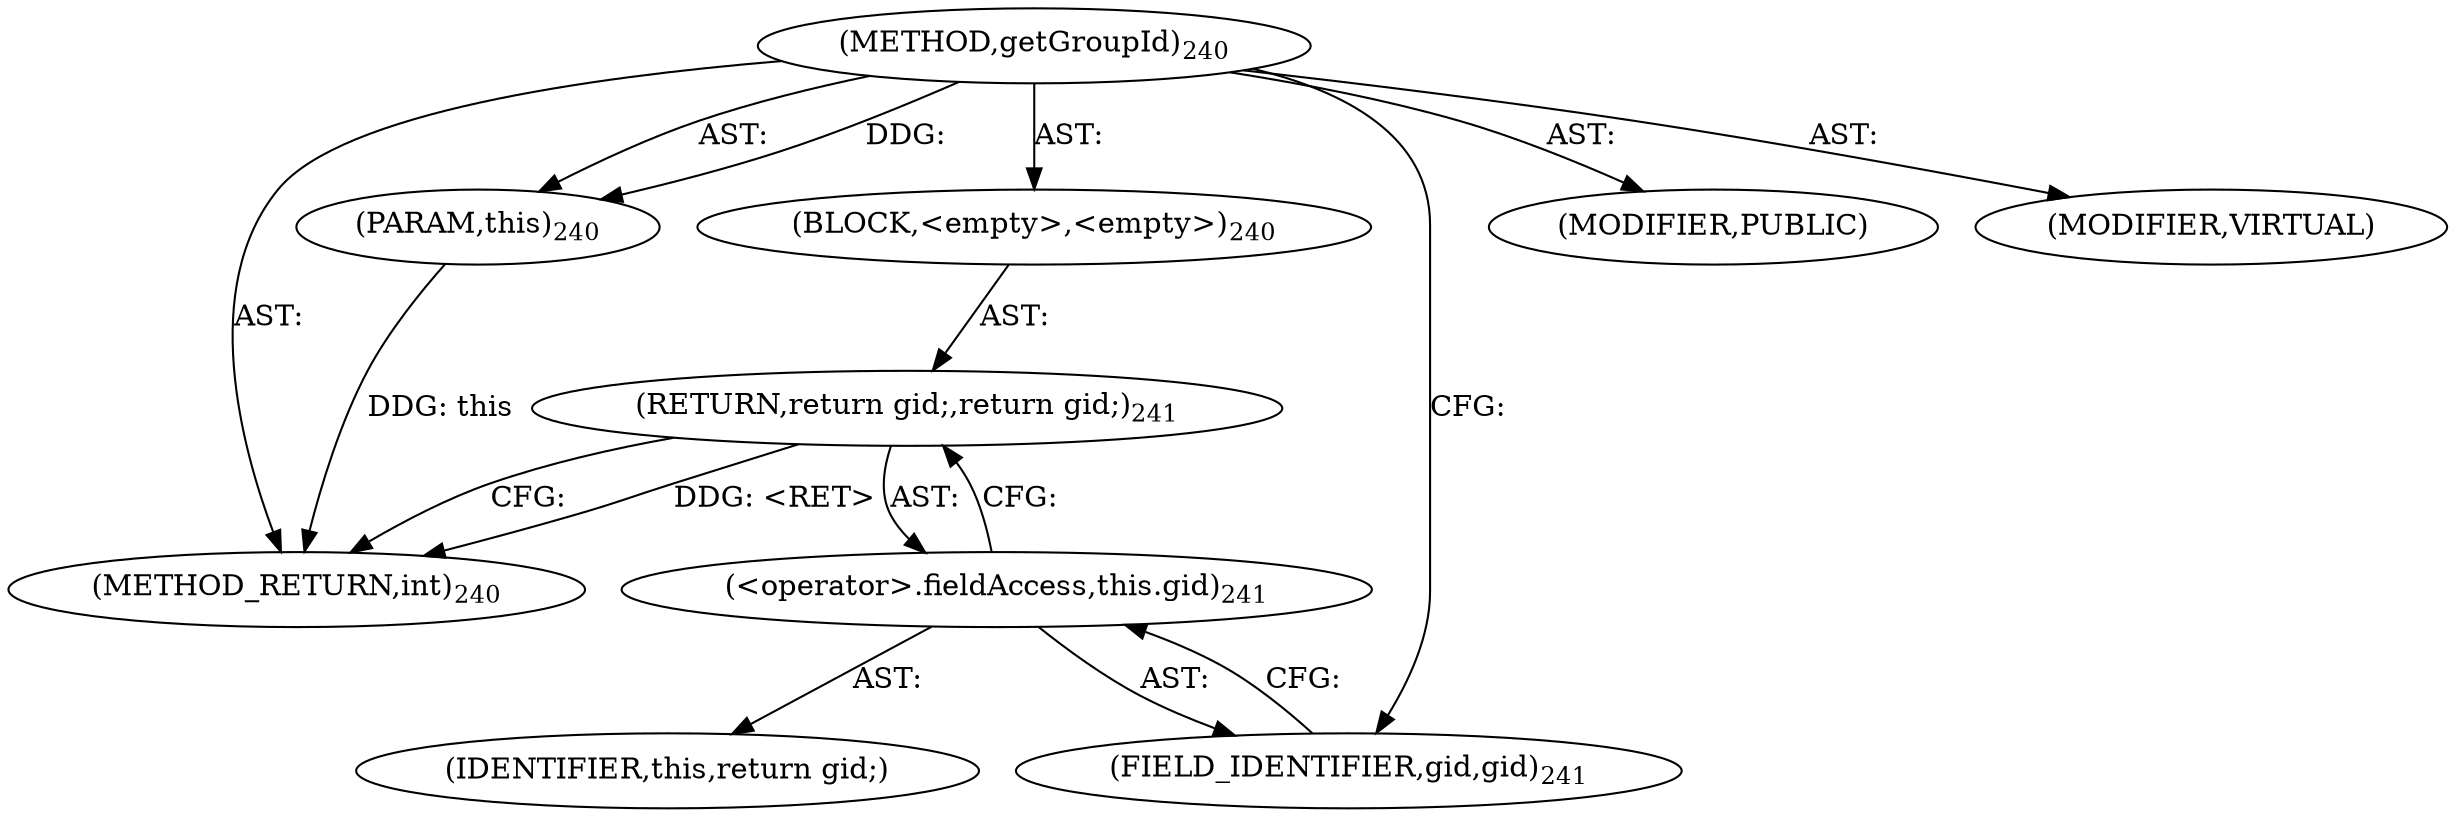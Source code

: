 digraph "getGroupId" {  
"111669149705" [label = <(METHOD,getGroupId)<SUB>240</SUB>> ]
"115964117010" [label = <(PARAM,this)<SUB>240</SUB>> ]
"25769803791" [label = <(BLOCK,&lt;empty&gt;,&lt;empty&gt;)<SUB>240</SUB>> ]
"146028888070" [label = <(RETURN,return gid;,return gid;)<SUB>241</SUB>> ]
"30064771158" [label = <(&lt;operator&gt;.fieldAccess,this.gid)<SUB>241</SUB>> ]
"68719476815" [label = <(IDENTIFIER,this,return gid;)> ]
"55834574867" [label = <(FIELD_IDENTIFIER,gid,gid)<SUB>241</SUB>> ]
"133143986202" [label = <(MODIFIER,PUBLIC)> ]
"133143986203" [label = <(MODIFIER,VIRTUAL)> ]
"128849018889" [label = <(METHOD_RETURN,int)<SUB>240</SUB>> ]
  "111669149705" -> "115964117010"  [ label = "AST: "] 
  "111669149705" -> "25769803791"  [ label = "AST: "] 
  "111669149705" -> "133143986202"  [ label = "AST: "] 
  "111669149705" -> "133143986203"  [ label = "AST: "] 
  "111669149705" -> "128849018889"  [ label = "AST: "] 
  "25769803791" -> "146028888070"  [ label = "AST: "] 
  "146028888070" -> "30064771158"  [ label = "AST: "] 
  "30064771158" -> "68719476815"  [ label = "AST: "] 
  "30064771158" -> "55834574867"  [ label = "AST: "] 
  "146028888070" -> "128849018889"  [ label = "CFG: "] 
  "30064771158" -> "146028888070"  [ label = "CFG: "] 
  "55834574867" -> "30064771158"  [ label = "CFG: "] 
  "111669149705" -> "55834574867"  [ label = "CFG: "] 
  "146028888070" -> "128849018889"  [ label = "DDG: &lt;RET&gt;"] 
  "115964117010" -> "128849018889"  [ label = "DDG: this"] 
  "111669149705" -> "115964117010"  [ label = "DDG: "] 
}
